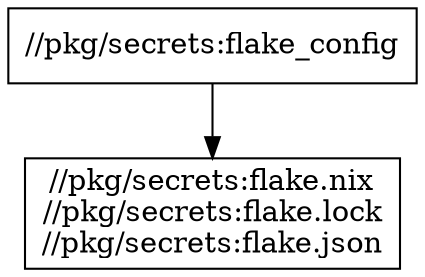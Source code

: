 digraph mygraph {
  node [shape=box];
  "//pkg/secrets:flake_config"
  "//pkg/secrets:flake_config" -> "//pkg/secrets:flake.nix\n//pkg/secrets:flake.lock\n//pkg/secrets:flake.json"
  "//pkg/secrets:flake.nix\n//pkg/secrets:flake.lock\n//pkg/secrets:flake.json"
}
